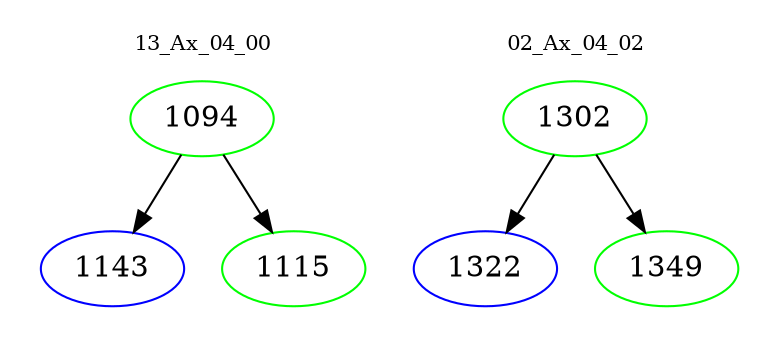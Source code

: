 digraph{
subgraph cluster_0 {
color = white
label = "13_Ax_04_00";
fontsize=10;
T0_1094 [label="1094", color="green"]
T0_1094 -> T0_1143 [color="black"]
T0_1143 [label="1143", color="blue"]
T0_1094 -> T0_1115 [color="black"]
T0_1115 [label="1115", color="green"]
}
subgraph cluster_1 {
color = white
label = "02_Ax_04_02";
fontsize=10;
T1_1302 [label="1302", color="green"]
T1_1302 -> T1_1322 [color="black"]
T1_1322 [label="1322", color="blue"]
T1_1302 -> T1_1349 [color="black"]
T1_1349 [label="1349", color="green"]
}
}
